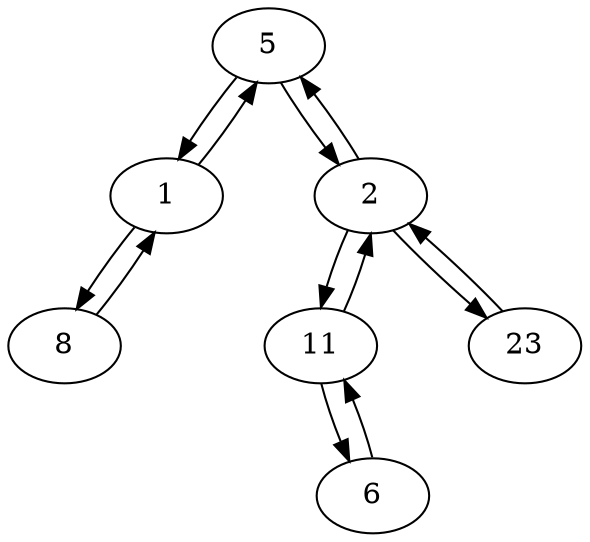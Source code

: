 digraph G {
    {rank=same 5}
    1 -> 5;
    5 -> 1;  
    cm5 [label="",width=.1,style=invis]
    5 -> cm5 [style=invis]
    5 -> 2;
    2 -> 5;

    {rank=same 1 -> cm5 -> 2 [style=invis]}

    1 -> 8;
    8 -> 1;
    cm1 [label="",width=.1,style=invis]
    1 -> cm1 [style=invis]
    cr1 [label="",width=.1,style=invis]
    1 -> cr1 [style=invis]

    2 -> 11;
    11 -> 2;
    cm2 [label="",width=.1,style=invis]
    2 -> cm2 [style=invis]
    2 -> 23;
    23 -> 2;

    {rank=same 8 -> cm1 -> cr1 -> 11 -> cm2 -> 23 [style=invis]}

    cl11 [label="",width=.1,style=invis]
    11 -> cl11 [style=invis]
    cm11 [label="",width=.1,style=invis]
    11 -> cm11 [style=invis]
    11 -> 6;
    6 -> 11;

    {rank=same cl11 -> cm11 -> 6 [style=invis]}
}